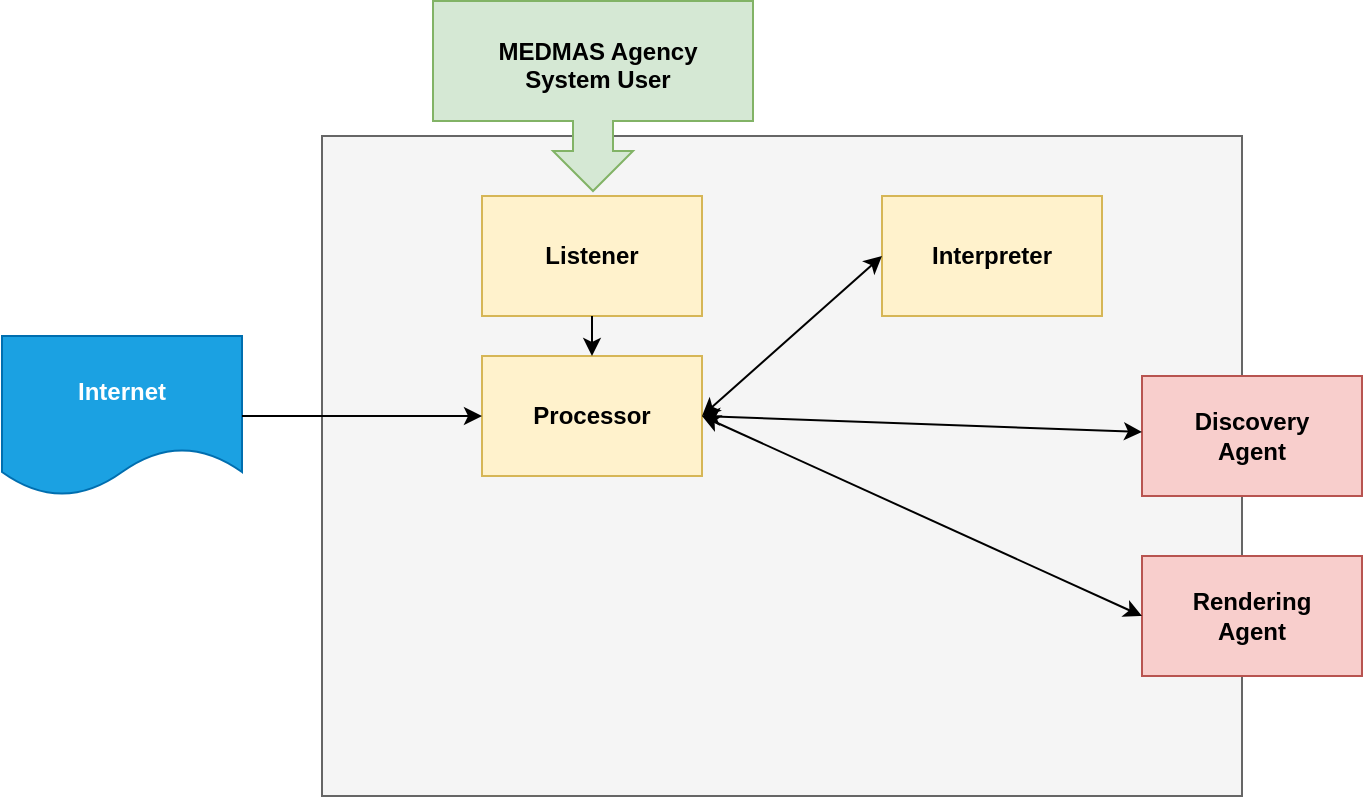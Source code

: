<mxfile version="13.9.2" type="github">
  <diagram id="c1xbFQ9t794LeByU9lGS" name="Page-1">
    <mxGraphModel dx="2062" dy="2222" grid="0" gridSize="10" guides="1" tooltips="1" connect="1" arrows="1" fold="1" page="1" pageScale="1" pageWidth="850" pageHeight="1100" math="0" shadow="0">
      <root>
        <mxCell id="0" />
        <mxCell id="1" parent="0" />
        <mxCell id="JQnGYL7EJJIbPJ83N0xq-1" value="Internet" style="shape=document;whiteSpace=wrap;html=1;boundedLbl=1;fillColor=#1ba1e2;strokeColor=#006EAF;fontColor=#ffffff;fontStyle=1" parent="1" vertex="1">
          <mxGeometry x="130" y="-540" width="120" height="80" as="geometry" />
        </mxCell>
        <mxCell id="JQnGYL7EJJIbPJ83N0xq-2" value="" style="rounded=0;whiteSpace=wrap;html=1;fillColor=#f5f5f5;strokeColor=#666666;fontColor=#333333;fontStyle=1" parent="1" vertex="1">
          <mxGeometry x="290" y="-640" width="460" height="330" as="geometry" />
        </mxCell>
        <mxCell id="L4tyCa5TsDYYR7FR1lq3-2" value="Processor" style="rounded=0;whiteSpace=wrap;html=1;fillColor=#fff2cc;strokeColor=#d6b656;fontStyle=1" parent="1" vertex="1">
          <mxGeometry x="370" y="-530" width="110" height="60" as="geometry" />
        </mxCell>
        <mxCell id="L4tyCa5TsDYYR7FR1lq3-3" value="Listener" style="rounded=0;whiteSpace=wrap;html=1;fillColor=#fff2cc;strokeColor=#d6b656;fontStyle=1" parent="1" vertex="1">
          <mxGeometry x="370" y="-610" width="110" height="60" as="geometry" />
        </mxCell>
        <mxCell id="L4tyCa5TsDYYR7FR1lq3-4" value="" style="endArrow=classic;html=1;exitX=1;exitY=0.5;exitDx=0;exitDy=0;entryX=0;entryY=0.5;entryDx=0;entryDy=0;fontStyle=1" parent="1" source="JQnGYL7EJJIbPJ83N0xq-1" target="L4tyCa5TsDYYR7FR1lq3-2" edge="1">
          <mxGeometry width="50" height="50" relative="1" as="geometry">
            <mxPoint x="480" y="-500" as="sourcePoint" />
            <mxPoint x="530" y="-550" as="targetPoint" />
          </mxGeometry>
        </mxCell>
        <mxCell id="L4tyCa5TsDYYR7FR1lq3-5" value="" style="endArrow=classic;html=1;exitX=0.5;exitY=1;exitDx=0;exitDy=0;fontStyle=1" parent="1" source="L4tyCa5TsDYYR7FR1lq3-3" target="L4tyCa5TsDYYR7FR1lq3-2" edge="1">
          <mxGeometry width="50" height="50" relative="1" as="geometry">
            <mxPoint x="480" y="-500" as="sourcePoint" />
            <mxPoint x="530" y="-550" as="targetPoint" />
          </mxGeometry>
        </mxCell>
        <mxCell id="L4tyCa5TsDYYR7FR1lq3-12" value="" style="html=1;shadow=0;dashed=0;align=center;verticalAlign=middle;shape=mxgraph.arrows2.calloutArrow;dy=10;dx=20;notch=60;arrowHead=10;rotation=90;fillColor=#d5e8d4;strokeColor=#82b366;fontStyle=1" parent="1" vertex="1">
          <mxGeometry x="378" y="-740" width="95" height="160" as="geometry" />
        </mxCell>
        <mxCell id="L4tyCa5TsDYYR7FR1lq3-13" value="&lt;span&gt;&lt;span lang=&quot;EN-CA&quot; style=&quot;line-height: 107% ; font-family: &amp;#34;arial&amp;#34; , sans-serif ; color: black&quot;&gt;&lt;font style=&quot;font-size: 12px&quot;&gt;MEDMAS Agency&lt;br&gt;System User&lt;br&gt;&lt;/font&gt;&lt;/span&gt;&lt;/span&gt;" style="text;whiteSpace=wrap;html=1;fontStyle=1;align=center;" parent="1" vertex="1">
          <mxGeometry x="333" y="-696" width="190" height="40" as="geometry" />
        </mxCell>
        <mxCell id="L4tyCa5TsDYYR7FR1lq3-16" value="Interpreter" style="rounded=0;whiteSpace=wrap;html=1;fillColor=#fff2cc;strokeColor=#d6b656;fontStyle=1" parent="1" vertex="1">
          <mxGeometry x="570" y="-610" width="110" height="60" as="geometry" />
        </mxCell>
        <mxCell id="L4tyCa5TsDYYR7FR1lq3-17" value="Discovery&lt;br&gt;Agent" style="rounded=0;whiteSpace=wrap;html=1;fillColor=#f8cecc;strokeColor=#b85450;fontStyle=1" parent="1" vertex="1">
          <mxGeometry x="700" y="-520" width="110" height="60" as="geometry" />
        </mxCell>
        <mxCell id="L4tyCa5TsDYYR7FR1lq3-18" value="Rendering&lt;br&gt;Agent" style="rounded=0;whiteSpace=wrap;html=1;fillColor=#f8cecc;strokeColor=#b85450;fontStyle=1" parent="1" vertex="1">
          <mxGeometry x="700" y="-430" width="110" height="60" as="geometry" />
        </mxCell>
        <mxCell id="L4tyCa5TsDYYR7FR1lq3-19" value="" style="endArrow=classic;startArrow=classic;html=1;entryX=0;entryY=0.5;entryDx=0;entryDy=0;exitX=1;exitY=0.5;exitDx=0;exitDy=0;fontStyle=1" parent="1" source="L4tyCa5TsDYYR7FR1lq3-2" target="L4tyCa5TsDYYR7FR1lq3-16" edge="1">
          <mxGeometry width="50" height="50" relative="1" as="geometry">
            <mxPoint x="440" y="-500" as="sourcePoint" />
            <mxPoint x="490" y="-550" as="targetPoint" />
          </mxGeometry>
        </mxCell>
        <mxCell id="L4tyCa5TsDYYR7FR1lq3-20" value="" style="endArrow=classic;startArrow=classic;html=1;fontStyle=1" parent="1" target="L4tyCa5TsDYYR7FR1lq3-17" edge="1">
          <mxGeometry width="50" height="50" relative="1" as="geometry">
            <mxPoint x="480" y="-500" as="sourcePoint" />
            <mxPoint x="490" y="-550" as="targetPoint" />
          </mxGeometry>
        </mxCell>
        <mxCell id="L4tyCa5TsDYYR7FR1lq3-21" value="" style="endArrow=classic;startArrow=classic;html=1;entryX=0;entryY=0.5;entryDx=0;entryDy=0;exitX=1;exitY=0.5;exitDx=0;exitDy=0;fontStyle=1" parent="1" source="L4tyCa5TsDYYR7FR1lq3-2" target="L4tyCa5TsDYYR7FR1lq3-18" edge="1">
          <mxGeometry width="50" height="50" relative="1" as="geometry">
            <mxPoint x="440" y="-500" as="sourcePoint" />
            <mxPoint x="490" y="-550" as="targetPoint" />
          </mxGeometry>
        </mxCell>
      </root>
    </mxGraphModel>
  </diagram>
</mxfile>
